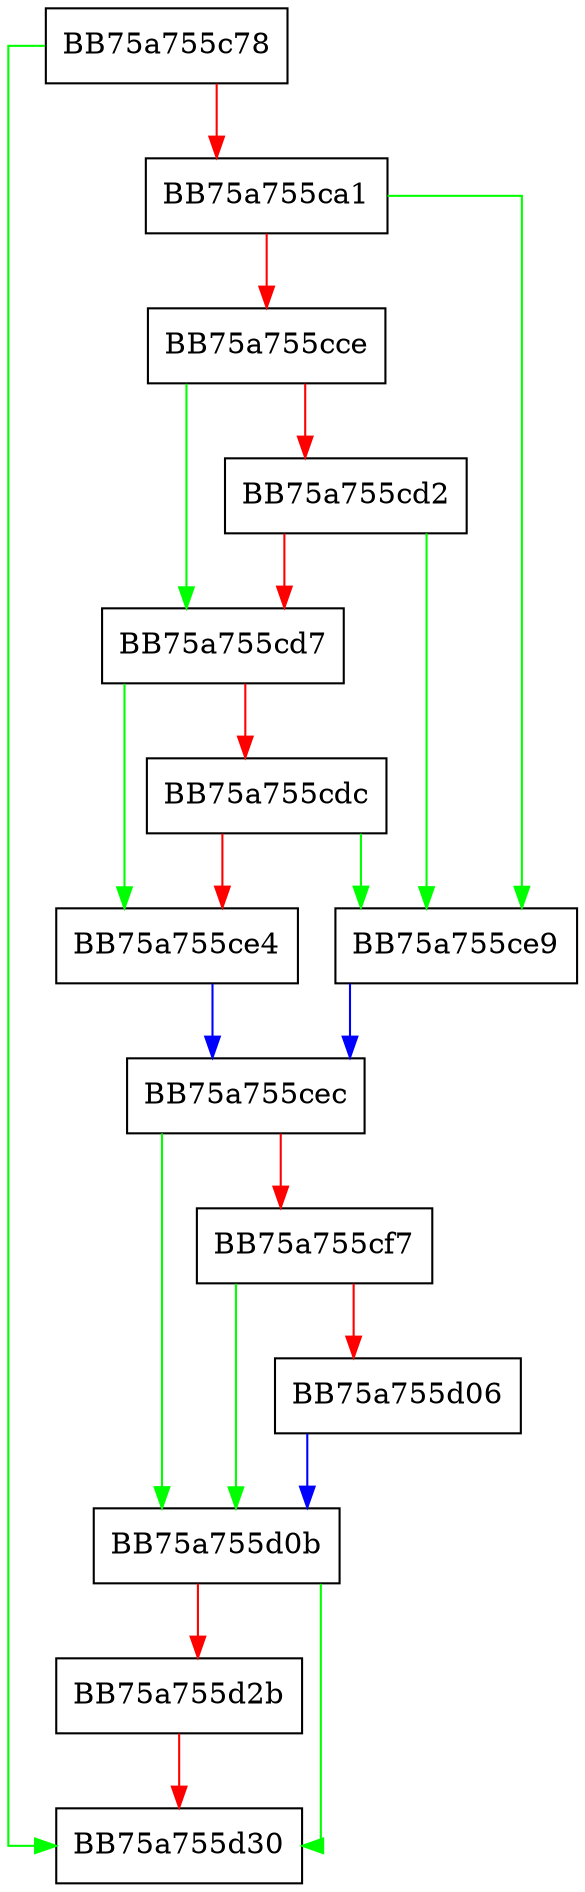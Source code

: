 digraph LogDetection {
  node [shape="box"];
  graph [splines=ortho];
  BB75a755c78 -> BB75a755d30 [color="green"];
  BB75a755c78 -> BB75a755ca1 [color="red"];
  BB75a755ca1 -> BB75a755ce9 [color="green"];
  BB75a755ca1 -> BB75a755cce [color="red"];
  BB75a755cce -> BB75a755cd7 [color="green"];
  BB75a755cce -> BB75a755cd2 [color="red"];
  BB75a755cd2 -> BB75a755ce9 [color="green"];
  BB75a755cd2 -> BB75a755cd7 [color="red"];
  BB75a755cd7 -> BB75a755ce4 [color="green"];
  BB75a755cd7 -> BB75a755cdc [color="red"];
  BB75a755cdc -> BB75a755ce9 [color="green"];
  BB75a755cdc -> BB75a755ce4 [color="red"];
  BB75a755ce4 -> BB75a755cec [color="blue"];
  BB75a755ce9 -> BB75a755cec [color="blue"];
  BB75a755cec -> BB75a755d0b [color="green"];
  BB75a755cec -> BB75a755cf7 [color="red"];
  BB75a755cf7 -> BB75a755d0b [color="green"];
  BB75a755cf7 -> BB75a755d06 [color="red"];
  BB75a755d06 -> BB75a755d0b [color="blue"];
  BB75a755d0b -> BB75a755d30 [color="green"];
  BB75a755d0b -> BB75a755d2b [color="red"];
  BB75a755d2b -> BB75a755d30 [color="red"];
}